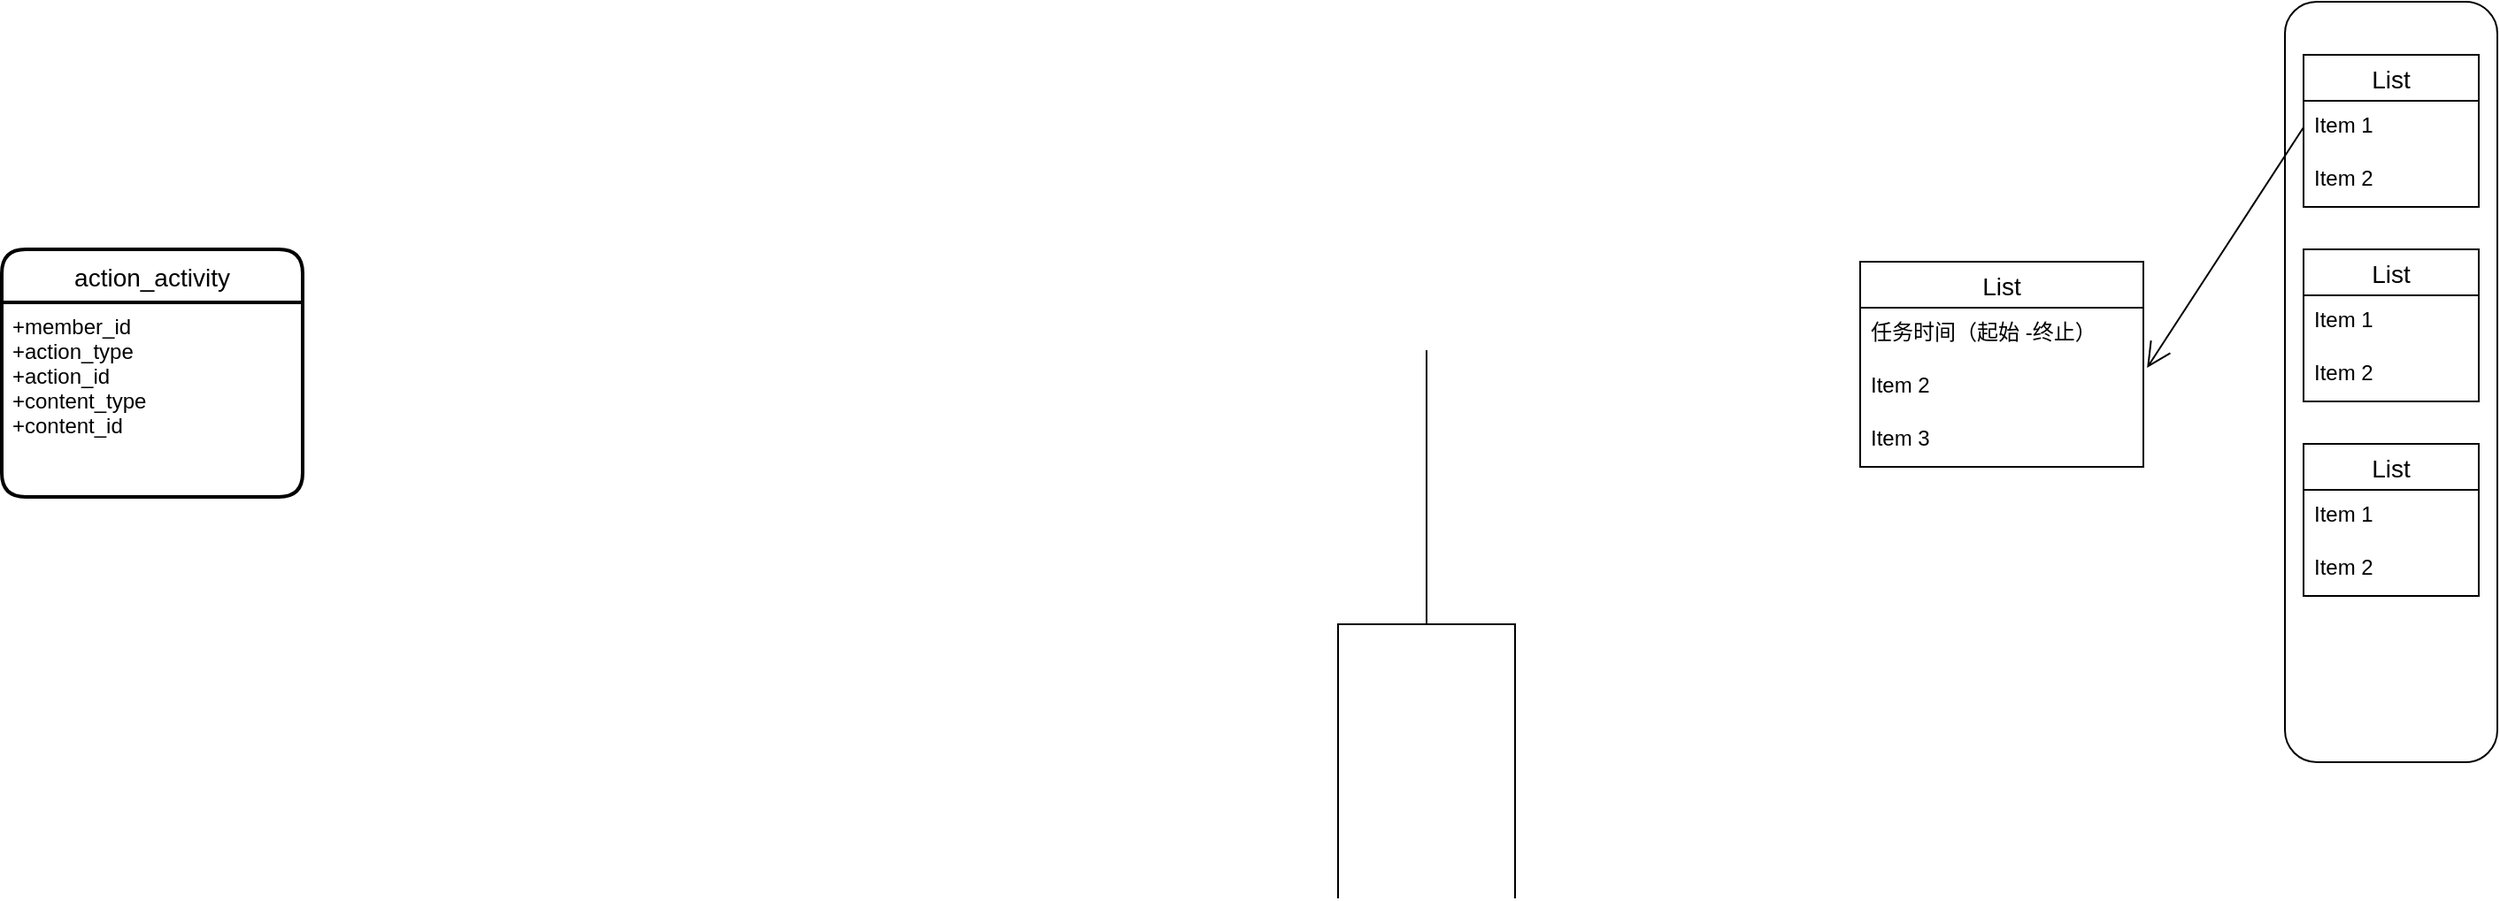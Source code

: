 <mxfile version="13.5.5" type="github">
  <diagram id="xXOAfpRkO7oq2K6r2bVf" name="Page-1">
    <mxGraphModel dx="1426" dy="754" grid="1" gridSize="10" guides="1" tooltips="1" connect="1" arrows="1" fold="1" page="1" pageScale="1" pageWidth="827" pageHeight="1169" math="0" shadow="0">
      <root>
        <mxCell id="0" />
        <mxCell id="1" parent="0" />
        <mxCell id="nlnA7nwr5EOGX_mSEBAv-14" value="" style="rounded=1;whiteSpace=wrap;html=1;" parent="1" vertex="1">
          <mxGeometry x="1340" y="233" width="120" height="430" as="geometry" />
        </mxCell>
        <mxCell id="Iiy-4Ej51L4zw9ELq6eo-1" value="List" style="swimlane;fontStyle=0;childLayout=stackLayout;horizontal=1;startSize=26;horizontalStack=0;resizeParent=1;resizeParentMax=0;resizeLast=0;collapsible=1;marginBottom=0;align=center;fontSize=14;" vertex="1" parent="1">
          <mxGeometry x="1350.5" y="263" width="99" height="86" as="geometry" />
        </mxCell>
        <mxCell id="Iiy-4Ej51L4zw9ELq6eo-2" value="Item 1" style="text;strokeColor=none;fillColor=none;spacingLeft=4;spacingRight=4;overflow=hidden;rotatable=0;points=[[0,0.5],[1,0.5]];portConstraint=eastwest;fontSize=12;" vertex="1" parent="Iiy-4Ej51L4zw9ELq6eo-1">
          <mxGeometry y="26" width="99" height="30" as="geometry" />
        </mxCell>
        <mxCell id="Iiy-4Ej51L4zw9ELq6eo-3" value="Item 2" style="text;strokeColor=none;fillColor=none;spacingLeft=4;spacingRight=4;overflow=hidden;rotatable=0;points=[[0,0.5],[1,0.5]];portConstraint=eastwest;fontSize=12;" vertex="1" parent="Iiy-4Ej51L4zw9ELq6eo-1">
          <mxGeometry y="56" width="99" height="30" as="geometry" />
        </mxCell>
        <mxCell id="Iiy-4Ej51L4zw9ELq6eo-5" value="List" style="swimlane;fontStyle=0;childLayout=stackLayout;horizontal=1;startSize=26;horizontalStack=0;resizeParent=1;resizeParentMax=0;resizeLast=0;collapsible=1;marginBottom=0;align=center;fontSize=14;" vertex="1" parent="1">
          <mxGeometry x="1350.5" y="373" width="99" height="86" as="geometry" />
        </mxCell>
        <mxCell id="Iiy-4Ej51L4zw9ELq6eo-6" value="Item 1" style="text;strokeColor=none;fillColor=none;spacingLeft=4;spacingRight=4;overflow=hidden;rotatable=0;points=[[0,0.5],[1,0.5]];portConstraint=eastwest;fontSize=12;" vertex="1" parent="Iiy-4Ej51L4zw9ELq6eo-5">
          <mxGeometry y="26" width="99" height="30" as="geometry" />
        </mxCell>
        <mxCell id="Iiy-4Ej51L4zw9ELq6eo-7" value="Item 2" style="text;strokeColor=none;fillColor=none;spacingLeft=4;spacingRight=4;overflow=hidden;rotatable=0;points=[[0,0.5],[1,0.5]];portConstraint=eastwest;fontSize=12;" vertex="1" parent="Iiy-4Ej51L4zw9ELq6eo-5">
          <mxGeometry y="56" width="99" height="30" as="geometry" />
        </mxCell>
        <mxCell id="Iiy-4Ej51L4zw9ELq6eo-8" value="List" style="swimlane;fontStyle=0;childLayout=stackLayout;horizontal=1;startSize=26;horizontalStack=0;resizeParent=1;resizeParentMax=0;resizeLast=0;collapsible=1;marginBottom=0;align=center;fontSize=14;" vertex="1" parent="1">
          <mxGeometry x="1350.5" y="483" width="99" height="86" as="geometry" />
        </mxCell>
        <mxCell id="Iiy-4Ej51L4zw9ELq6eo-9" value="Item 1" style="text;strokeColor=none;fillColor=none;spacingLeft=4;spacingRight=4;overflow=hidden;rotatable=0;points=[[0,0.5],[1,0.5]];portConstraint=eastwest;fontSize=12;" vertex="1" parent="Iiy-4Ej51L4zw9ELq6eo-8">
          <mxGeometry y="26" width="99" height="30" as="geometry" />
        </mxCell>
        <mxCell id="Iiy-4Ej51L4zw9ELq6eo-10" value="Item 2" style="text;strokeColor=none;fillColor=none;spacingLeft=4;spacingRight=4;overflow=hidden;rotatable=0;points=[[0,0.5],[1,0.5]];portConstraint=eastwest;fontSize=12;" vertex="1" parent="Iiy-4Ej51L4zw9ELq6eo-8">
          <mxGeometry y="56" width="99" height="30" as="geometry" />
        </mxCell>
        <mxCell id="nlnA7nwr5EOGX_mSEBAv-10" value="List" style="swimlane;fontStyle=0;childLayout=stackLayout;horizontal=1;startSize=26;horizontalStack=0;resizeParent=1;resizeParentMax=0;resizeLast=0;collapsible=1;marginBottom=0;align=center;fontSize=14;" parent="1" vertex="1">
          <mxGeometry x="1100" y="380" width="160" height="116" as="geometry" />
        </mxCell>
        <mxCell id="nlnA7nwr5EOGX_mSEBAv-11" value="任务时间（起始 -终止）" style="text;strokeColor=none;fillColor=none;spacingLeft=4;spacingRight=4;overflow=hidden;rotatable=0;points=[[0,0.5],[1,0.5]];portConstraint=eastwest;fontSize=12;" parent="nlnA7nwr5EOGX_mSEBAv-10" vertex="1">
          <mxGeometry y="26" width="160" height="30" as="geometry" />
        </mxCell>
        <mxCell id="nlnA7nwr5EOGX_mSEBAv-12" value="Item 2" style="text;strokeColor=none;fillColor=none;spacingLeft=4;spacingRight=4;overflow=hidden;rotatable=0;points=[[0,0.5],[1,0.5]];portConstraint=eastwest;fontSize=12;" parent="nlnA7nwr5EOGX_mSEBAv-10" vertex="1">
          <mxGeometry y="56" width="160" height="30" as="geometry" />
        </mxCell>
        <mxCell id="nlnA7nwr5EOGX_mSEBAv-13" value="Item 3" style="text;strokeColor=none;fillColor=none;spacingLeft=4;spacingRight=4;overflow=hidden;rotatable=0;points=[[0,0.5],[1,0.5]];portConstraint=eastwest;fontSize=12;" parent="nlnA7nwr5EOGX_mSEBAv-10" vertex="1">
          <mxGeometry y="86" width="160" height="30" as="geometry" />
        </mxCell>
        <mxCell id="Iiy-4Ej51L4zw9ELq6eo-12" value="" style="endArrow=open;endFill=1;endSize=12;html=1;exitX=0;exitY=0.5;exitDx=0;exitDy=0;entryX=1.013;entryY=0.133;entryDx=0;entryDy=0;entryPerimeter=0;" edge="1" parent="1" source="Iiy-4Ej51L4zw9ELq6eo-2" target="nlnA7nwr5EOGX_mSEBAv-12">
          <mxGeometry width="160" relative="1" as="geometry">
            <mxPoint x="260" y="600" as="sourcePoint" />
            <mxPoint x="420" y="600" as="targetPoint" />
          </mxGeometry>
        </mxCell>
        <mxCell id="nlnA7nwr5EOGX_mSEBAv-7" value="action_activity" style="swimlane;childLayout=stackLayout;horizontal=1;startSize=30;horizontalStack=0;rounded=1;fontSize=14;fontStyle=0;strokeWidth=2;resizeParent=0;resizeLast=1;shadow=0;dashed=0;align=center;" parent="1" vertex="1">
          <mxGeometry x="50" y="373" width="170" height="140" as="geometry" />
        </mxCell>
        <mxCell id="nlnA7nwr5EOGX_mSEBAv-8" value="+member_id&#xa;+action_type&#xa;+action_id&#xa;+content_type&#xa;+content_id" style="align=left;strokeColor=none;fillColor=none;spacingLeft=4;fontSize=12;verticalAlign=top;resizable=0;rotatable=0;part=1;" parent="nlnA7nwr5EOGX_mSEBAv-7" vertex="1">
          <mxGeometry y="30" width="170" height="110" as="geometry" />
        </mxCell>
        <mxCell id="Iiy-4Ej51L4zw9ELq6eo-15" value="" style="html=1;shape=mxgraph.flowchart.annotation_2;align=left;labelPosition=right;direction=south;" vertex="1" parent="1">
          <mxGeometry x="805" y="430" width="100" height="310" as="geometry" />
        </mxCell>
      </root>
    </mxGraphModel>
  </diagram>
</mxfile>
